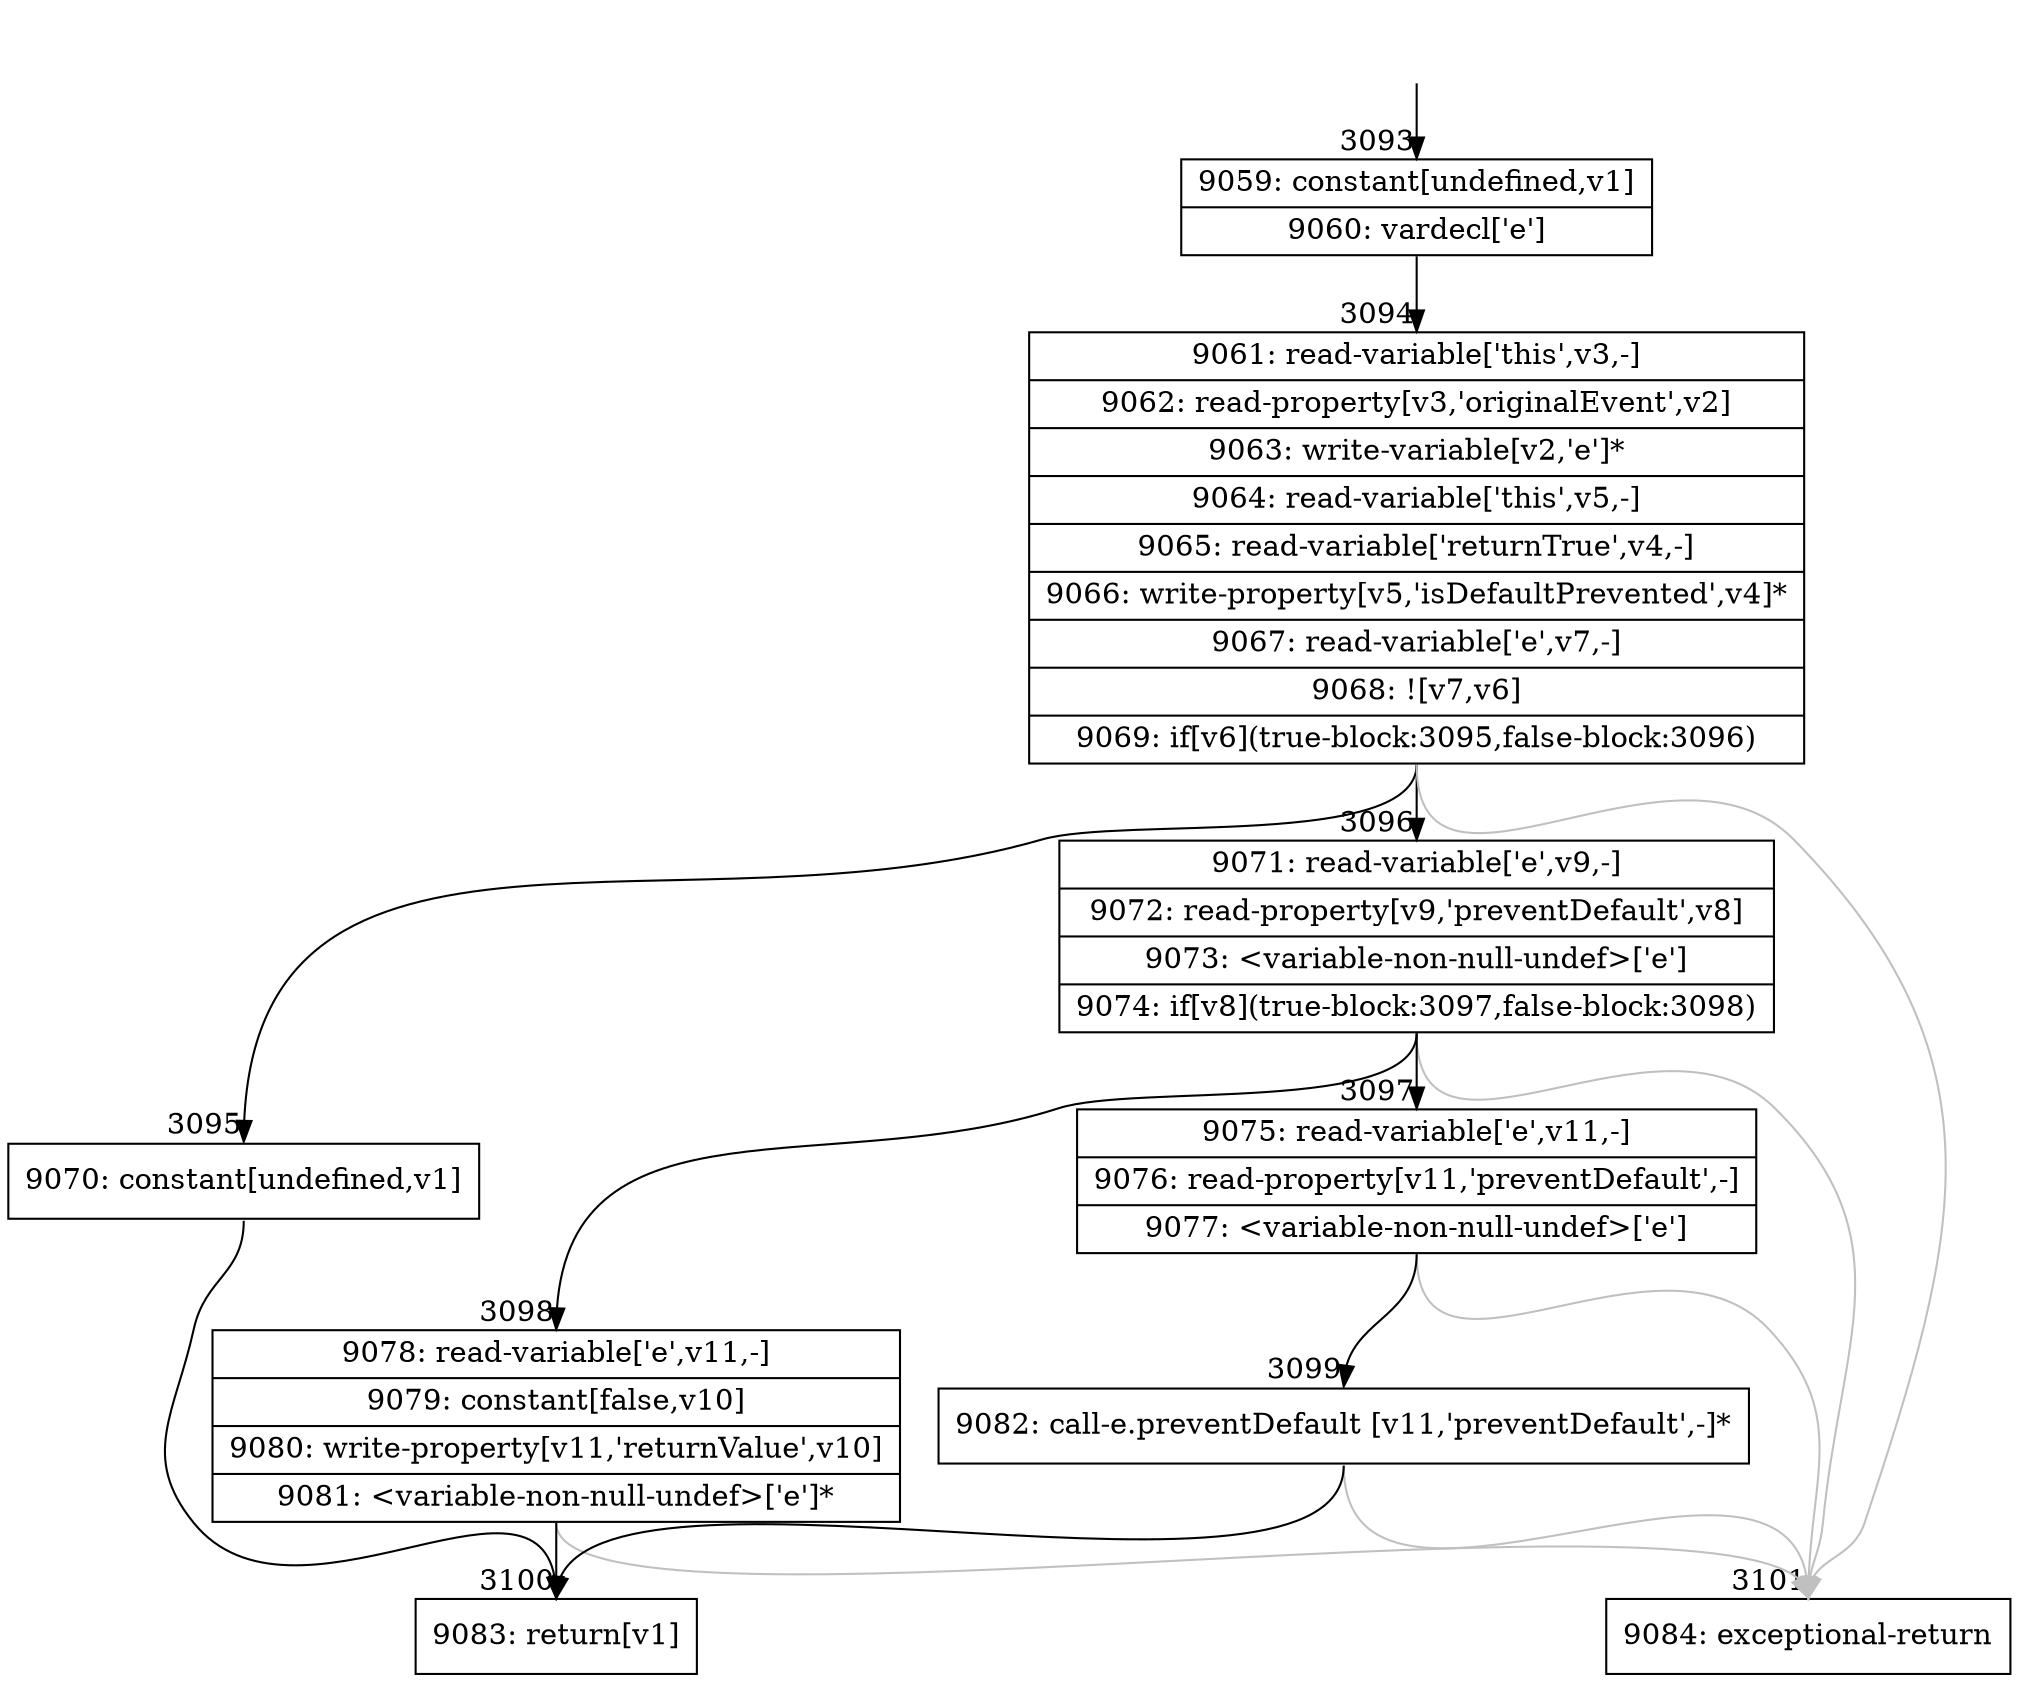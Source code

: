 digraph {
rankdir="TD"
BB_entry188[shape=none,label=""];
BB_entry188 -> BB3093 [tailport=s, headport=n, headlabel="    3093"]
BB3093 [shape=record label="{9059: constant[undefined,v1]|9060: vardecl['e']}" ] 
BB3093 -> BB3094 [tailport=s, headport=n, headlabel="      3094"]
BB3094 [shape=record label="{9061: read-variable['this',v3,-]|9062: read-property[v3,'originalEvent',v2]|9063: write-variable[v2,'e']*|9064: read-variable['this',v5,-]|9065: read-variable['returnTrue',v4,-]|9066: write-property[v5,'isDefaultPrevented',v4]*|9067: read-variable['e',v7,-]|9068: ![v7,v6]|9069: if[v6](true-block:3095,false-block:3096)}" ] 
BB3094 -> BB3095 [tailport=s, headport=n, headlabel="      3095"]
BB3094 -> BB3096 [tailport=s, headport=n, headlabel="      3096"]
BB3094 -> BB3101 [tailport=s, headport=n, color=gray, headlabel="      3101"]
BB3095 [shape=record label="{9070: constant[undefined,v1]}" ] 
BB3095 -> BB3100 [tailport=s, headport=n, headlabel="      3100"]
BB3096 [shape=record label="{9071: read-variable['e',v9,-]|9072: read-property[v9,'preventDefault',v8]|9073: \<variable-non-null-undef\>['e']|9074: if[v8](true-block:3097,false-block:3098)}" ] 
BB3096 -> BB3097 [tailport=s, headport=n, headlabel="      3097"]
BB3096 -> BB3098 [tailport=s, headport=n, headlabel="      3098"]
BB3096 -> BB3101 [tailport=s, headport=n, color=gray]
BB3097 [shape=record label="{9075: read-variable['e',v11,-]|9076: read-property[v11,'preventDefault',-]|9077: \<variable-non-null-undef\>['e']}" ] 
BB3097 -> BB3099 [tailport=s, headport=n, headlabel="      3099"]
BB3097 -> BB3101 [tailport=s, headport=n, color=gray]
BB3098 [shape=record label="{9078: read-variable['e',v11,-]|9079: constant[false,v10]|9080: write-property[v11,'returnValue',v10]|9081: \<variable-non-null-undef\>['e']*}" ] 
BB3098 -> BB3100 [tailport=s, headport=n]
BB3098 -> BB3101 [tailport=s, headport=n, color=gray]
BB3099 [shape=record label="{9082: call-e.preventDefault [v11,'preventDefault',-]*}" ] 
BB3099 -> BB3100 [tailport=s, headport=n]
BB3099 -> BB3101 [tailport=s, headport=n, color=gray]
BB3100 [shape=record label="{9083: return[v1]}" ] 
BB3101 [shape=record label="{9084: exceptional-return}" ] 
//#$~ 3387
}
